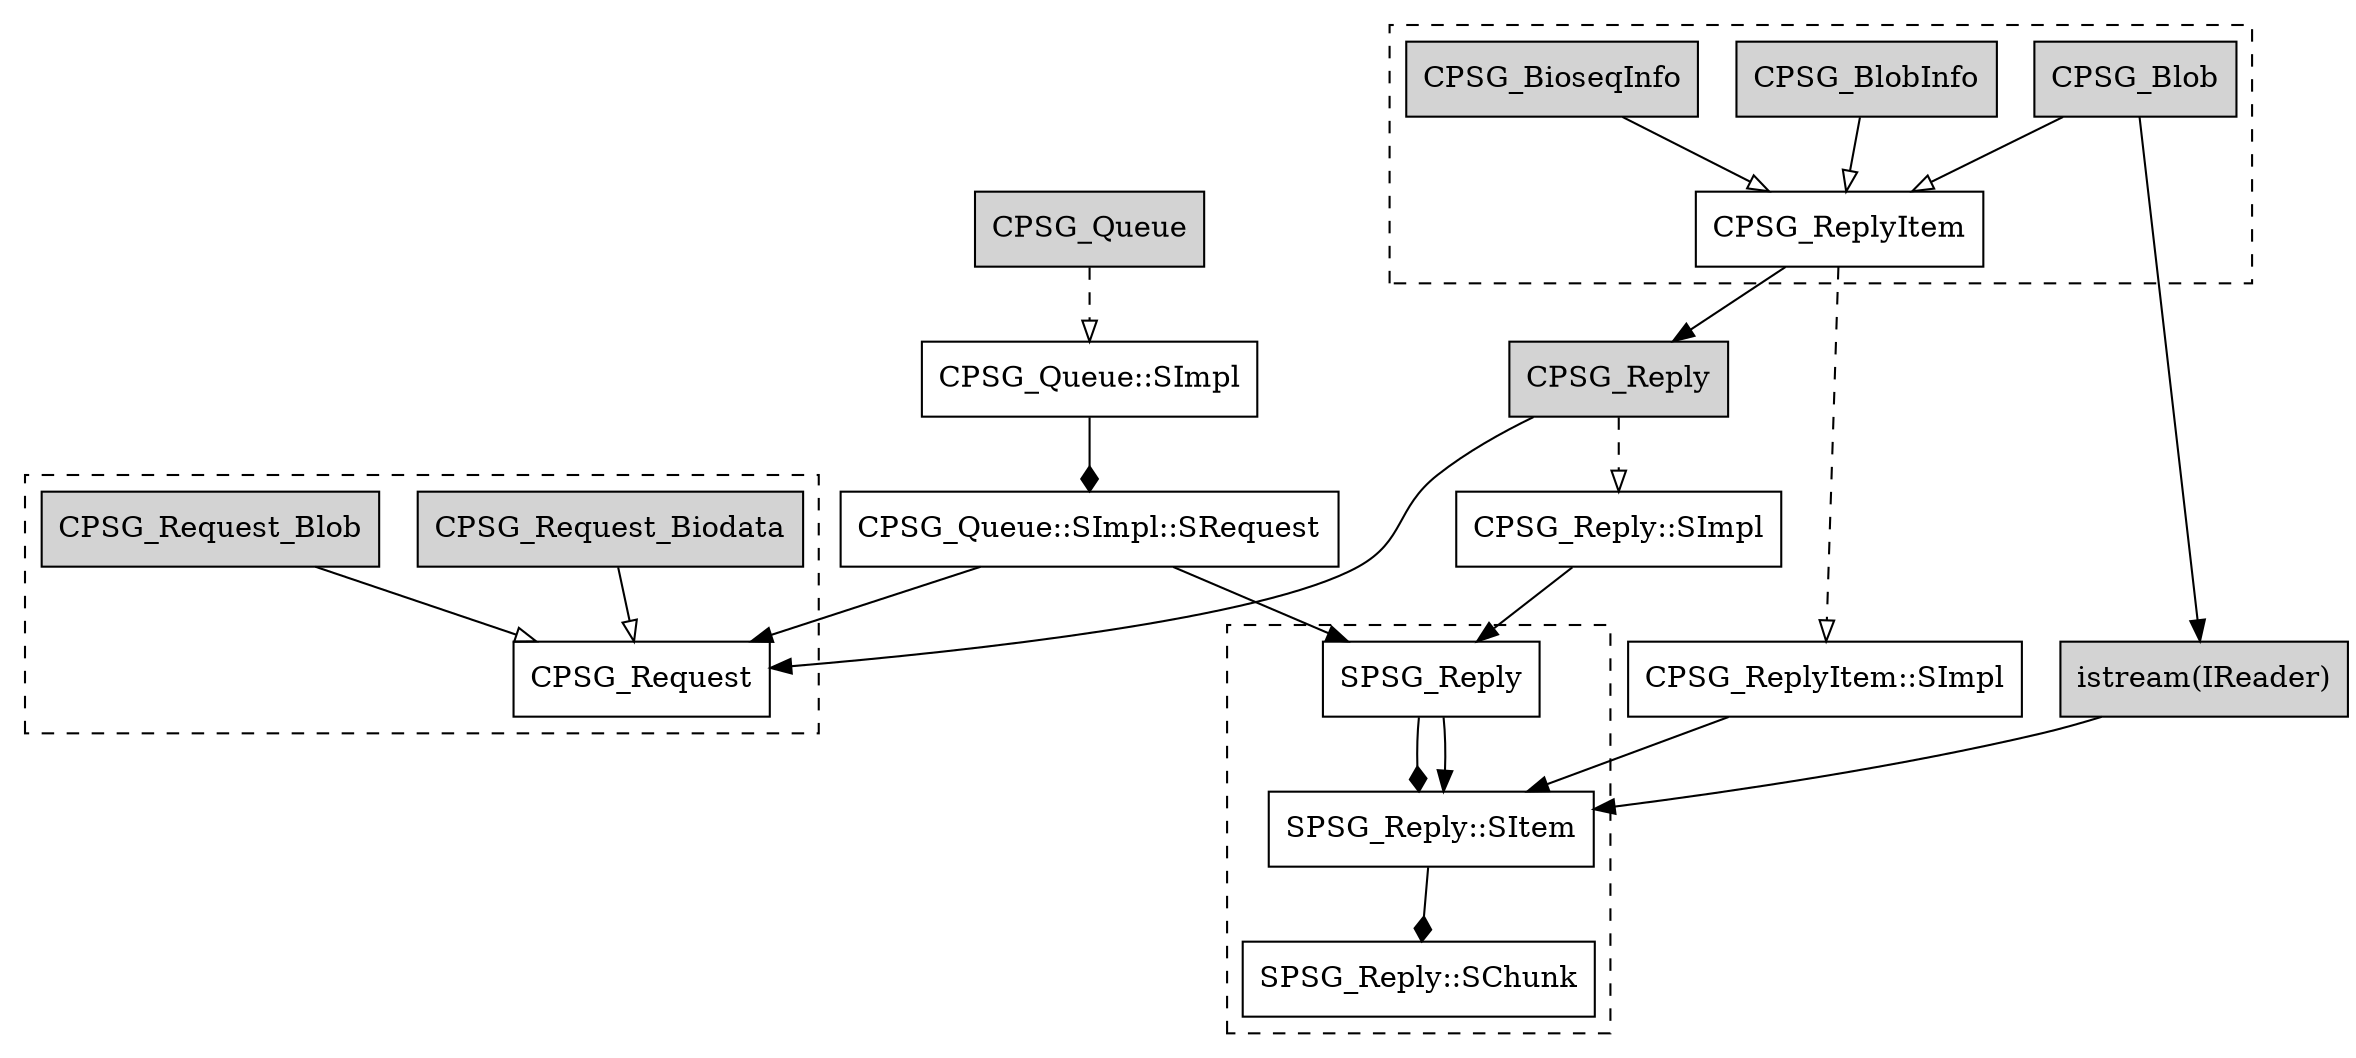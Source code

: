 /*  $Id$
 * ===========================================================================
 *
 *                            PUBLIC DOMAIN NOTICE
 *               National Center for Biotechnology Information
 *
 *  This software/database is a "United States Government Work" under the
 *  terms of the United States Copyright Act.  It was written as part of
 *  the author's official duties as a United States Government employee and
 *  thus cannot be copyrighted.  This software/database is freely available
 *  to the public for use. The National Library of Medicine and the U.S.
 *  Government have not placed any restriction on its use or reproduction.
 *
 *  Although all reasonable efforts have been taken to ensure the accuracy
 *  and reliability of the software and data, the NLM and the U.S.
 *  Government do not and cannot warrant the performance or results that
 *  may be obtained by using this software or data. The NLM and the U.S.
 *  Government disclaim all warranties, express or implied, including
 *  warranties of performance, merchantability or fitness for any particular
 *  purpose.
 *
 *  Please cite the author in any work or product based on this material.
 *
 * ===========================================================================
 *
 * Author: Rafael Sadyrov
 *
 * File Description:
 * This is a diagram of PSG client related classes and their relations written in DOT language.
 * Contents of this file can be rendered to the actual diagram image
 * by any DOT compatible program (or website).
 *
 */

digraph PSG {
    node [shape="box"];
    SQueueImpl [label="CPSG_Queue::SImpl"];
    SReplyImpl [label="CPSG_Reply::SImpl"];
    SReplyItemImpl [label="CPSG_ReplyItem::SImpl"];
    SChunk [label="SPSG_Reply::SChunk"];
    SItem [label="SPSG_Reply::SItem"];
    SRequest [label="CPSG_Queue::SImpl::SRequest"];
    istream_ireader [label="istream(IReader)" style="filled"];
    CPSG_Queue [style="filled"];
    CPSG_Reply [style="filled"];
    CPSG_Request_Biodata [style="filled"];
    CPSG_Request_Blob [style="filled"];
    CPSG_Blob [style="filled"];
    CPSG_BlobInfo [style="filled"];
    CPSG_BioseqInfo [style="filled"];

    subgraph cluster_REQUESTS {
        style="dashed";
        CPSG_Request;
        CPSG_Request_Biodata;
        CPSG_Request_Blob;
    };

    subgraph cluster_REPLY_ITEMS {
        style="dashed";
        CPSG_ReplyItem;
        CPSG_Blob;
        CPSG_BlobInfo;
        CPSG_BioseqInfo;
    };

    subgraph cluster_DATA {
        style="dashed";
        SPSG_Reply;
        SChunk;
        SItem;
    };

    CPSG_Request_Biodata -> CPSG_Request [arrowhead="onormal"];
    CPSG_Request_Blob -> CPSG_Request [arrowhead="onormal"];

    CPSG_Blob -> CPSG_ReplyItem [arrowhead="onormal"];
    CPSG_BlobInfo -> CPSG_ReplyItem [arrowhead="onormal"];
    CPSG_BioseqInfo -> CPSG_ReplyItem [arrowhead="onormal"];

    CPSG_Blob -> istream_ireader;
    CPSG_ReplyItem -> CPSG_Reply;
    CPSG_Reply -> CPSG_Request;

    CPSG_Queue -> SQueueImpl [style="dashed" arrowhead="onormal"];
    CPSG_Reply -> SReplyImpl [style="dashed" arrowhead="onormal"];
    CPSG_ReplyItem -> SReplyItemImpl [style="dashed" arrowhead="onormal"];

    SPSG_Reply -> SItem [arrowhead="diamond"];
    SPSG_Reply -> SItem;
    SItem -> SChunk [arrowhead="diamond"];

    SQueueImpl -> SRequest [arrowhead="diamond"];
    SRequest -> CPSG_Request;
    SRequest -> SPSG_Reply;

    SReplyImpl -> SPSG_Reply;
    SReplyItemImpl -> SItem;
    istream_ireader -> SItem;
}
